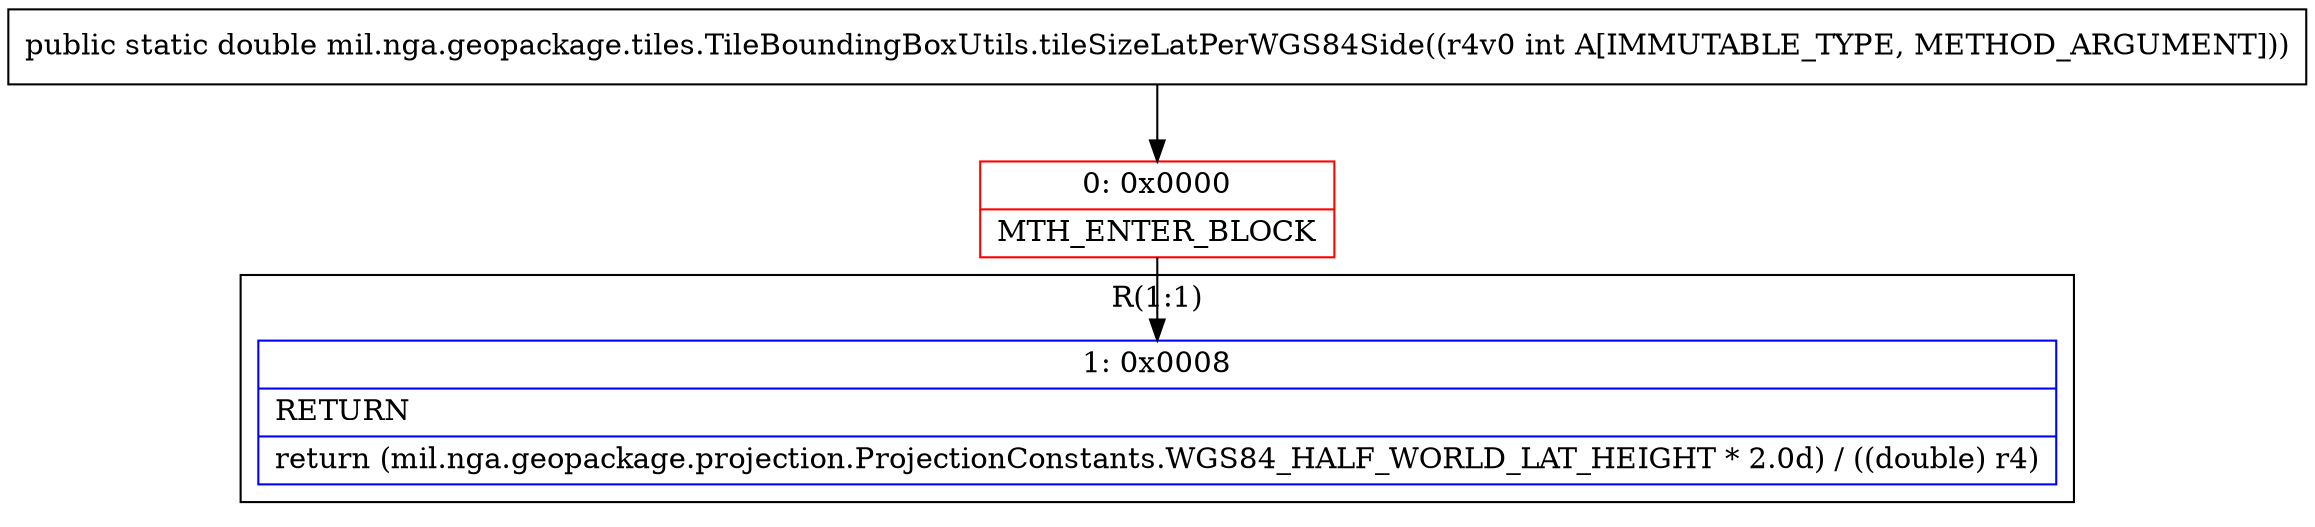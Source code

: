 digraph "CFG formil.nga.geopackage.tiles.TileBoundingBoxUtils.tileSizeLatPerWGS84Side(I)D" {
subgraph cluster_Region_1947186174 {
label = "R(1:1)";
node [shape=record,color=blue];
Node_1 [shape=record,label="{1\:\ 0x0008|RETURN\l|return (mil.nga.geopackage.projection.ProjectionConstants.WGS84_HALF_WORLD_LAT_HEIGHT * 2.0d) \/ ((double) r4)\l}"];
}
Node_0 [shape=record,color=red,label="{0\:\ 0x0000|MTH_ENTER_BLOCK\l}"];
MethodNode[shape=record,label="{public static double mil.nga.geopackage.tiles.TileBoundingBoxUtils.tileSizeLatPerWGS84Side((r4v0 int A[IMMUTABLE_TYPE, METHOD_ARGUMENT])) }"];
MethodNode -> Node_0;
Node_0 -> Node_1;
}

